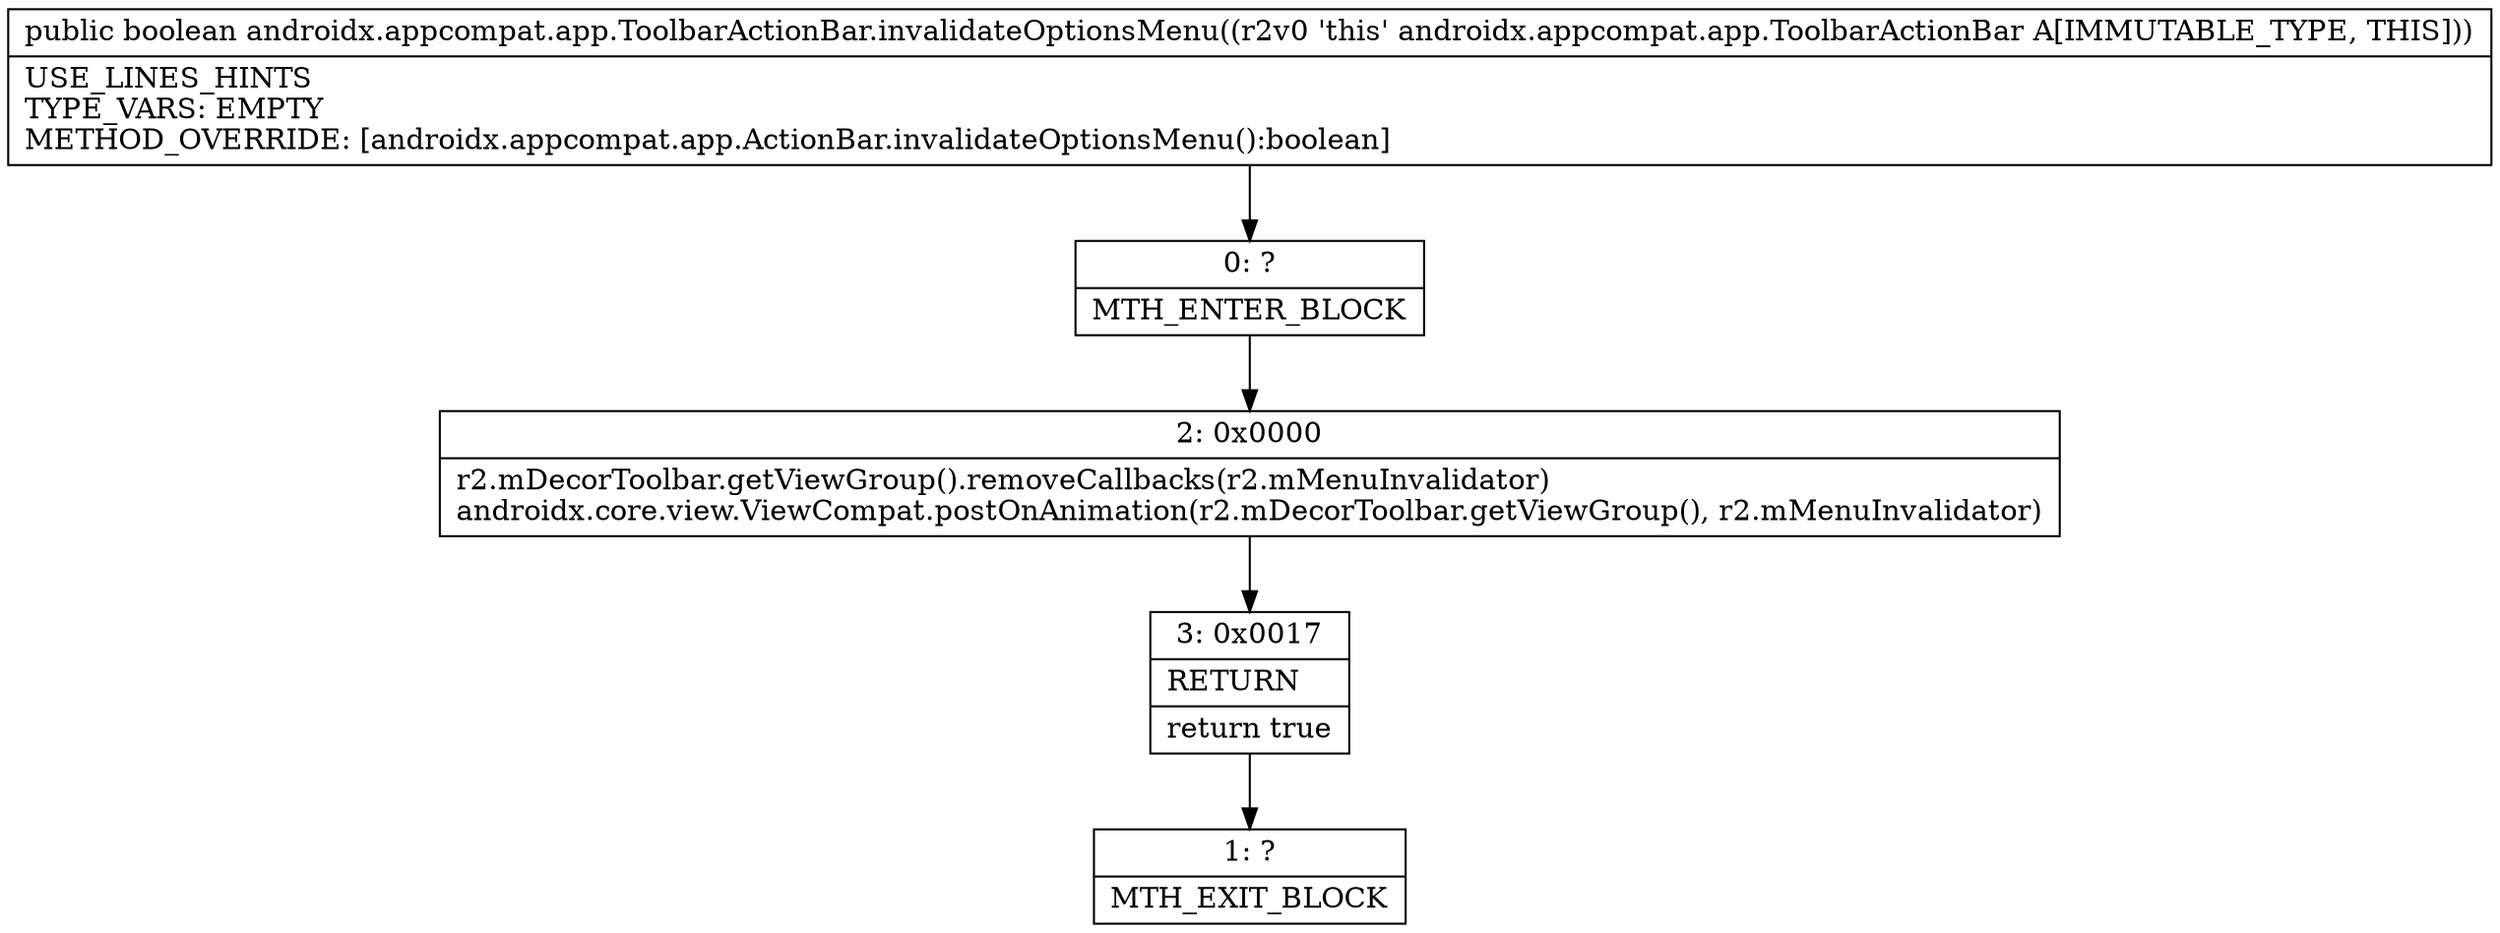 digraph "CFG forandroidx.appcompat.app.ToolbarActionBar.invalidateOptionsMenu()Z" {
Node_0 [shape=record,label="{0\:\ ?|MTH_ENTER_BLOCK\l}"];
Node_2 [shape=record,label="{2\:\ 0x0000|r2.mDecorToolbar.getViewGroup().removeCallbacks(r2.mMenuInvalidator)\landroidx.core.view.ViewCompat.postOnAnimation(r2.mDecorToolbar.getViewGroup(), r2.mMenuInvalidator)\l}"];
Node_3 [shape=record,label="{3\:\ 0x0017|RETURN\l|return true\l}"];
Node_1 [shape=record,label="{1\:\ ?|MTH_EXIT_BLOCK\l}"];
MethodNode[shape=record,label="{public boolean androidx.appcompat.app.ToolbarActionBar.invalidateOptionsMenu((r2v0 'this' androidx.appcompat.app.ToolbarActionBar A[IMMUTABLE_TYPE, THIS]))  | USE_LINES_HINTS\lTYPE_VARS: EMPTY\lMETHOD_OVERRIDE: [androidx.appcompat.app.ActionBar.invalidateOptionsMenu():boolean]\l}"];
MethodNode -> Node_0;Node_0 -> Node_2;
Node_2 -> Node_3;
Node_3 -> Node_1;
}

